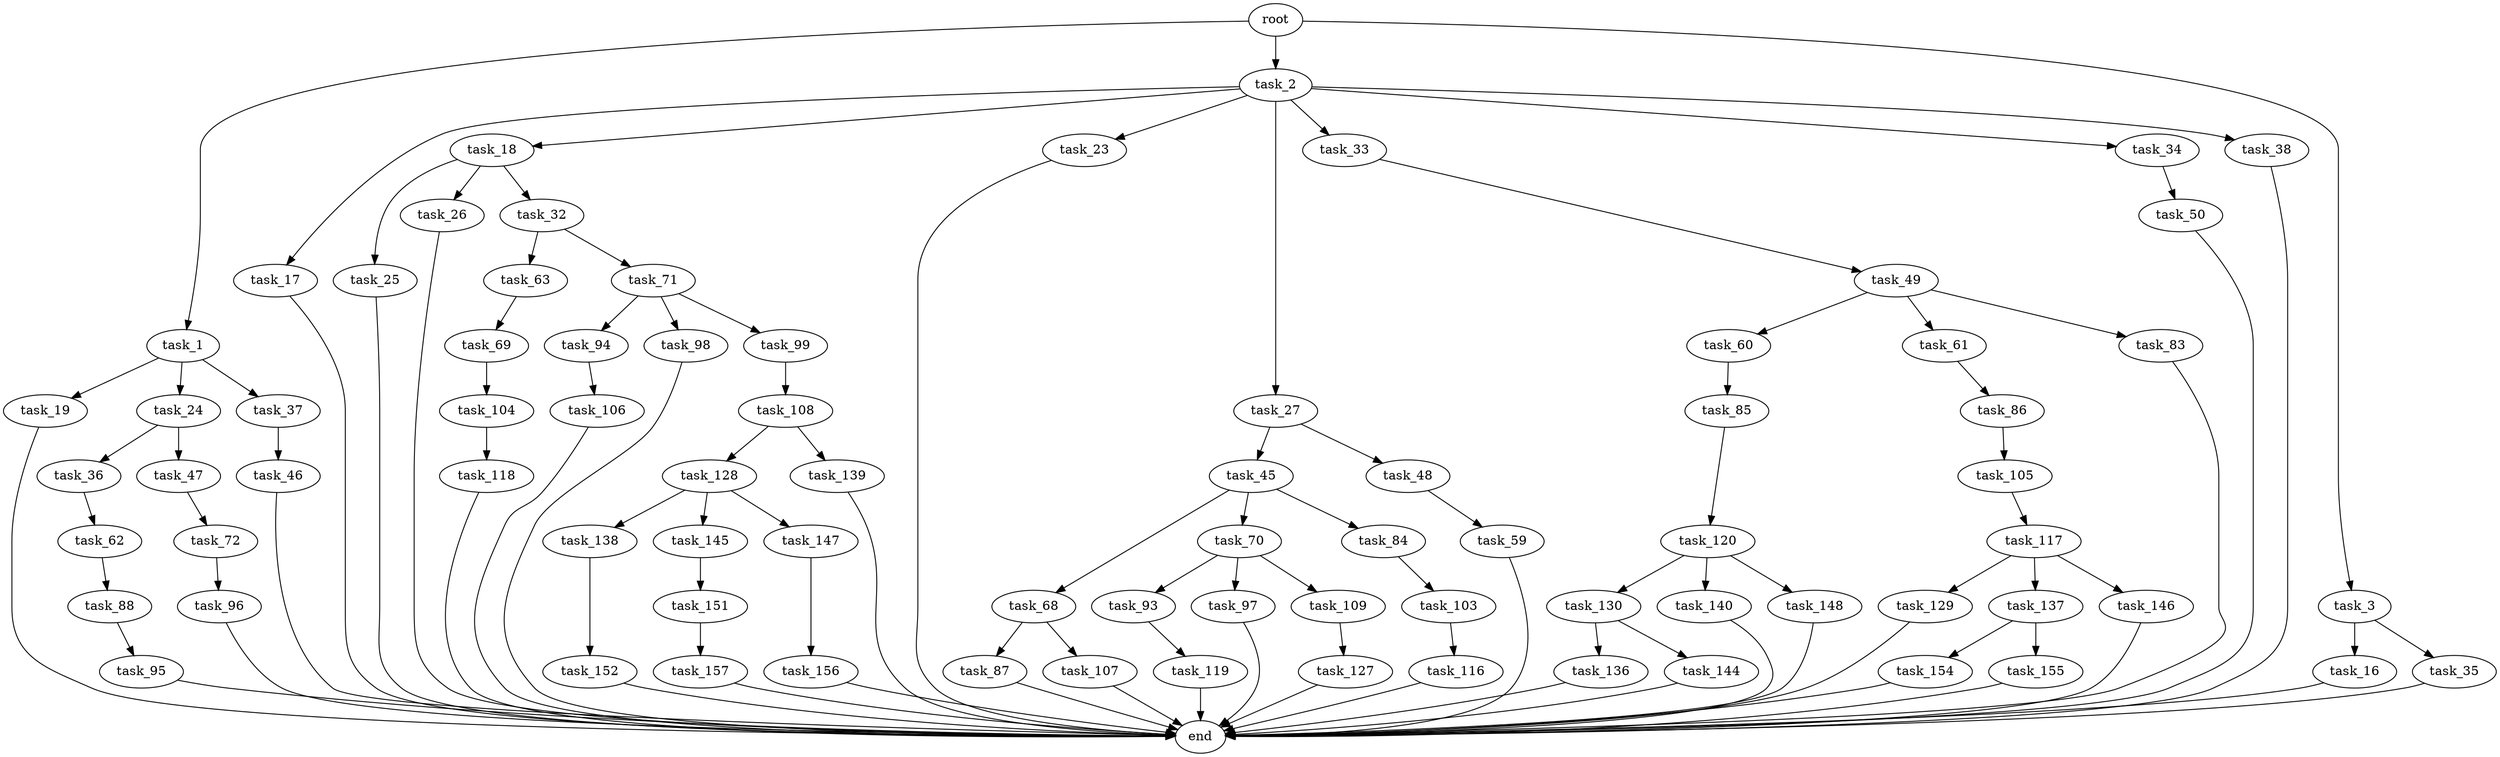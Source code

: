 digraph G {
  root [size="0.000000"];
  task_1 [size="333024166783.000000"];
  task_2 [size="25950757094.000000"];
  task_3 [size="7733680402.000000"];
  task_19 [size="10040978834.000000"];
  task_24 [size="28991029248.000000"];
  task_37 [size="41620909669.000000"];
  task_17 [size="1379044000.000000"];
  task_18 [size="28991029248.000000"];
  task_23 [size="127188614020.000000"];
  task_27 [size="9965697209.000000"];
  task_33 [size="1073741824000.000000"];
  task_34 [size="8589934592.000000"];
  task_38 [size="765609858.000000"];
  task_16 [size="1812103487.000000"];
  task_35 [size="549755813888.000000"];
  end [size="0.000000"];
  task_25 [size="21061283768.000000"];
  task_26 [size="549755813888.000000"];
  task_32 [size="1073741824000.000000"];
  task_36 [size="1073741824000.000000"];
  task_47 [size="231928233984.000000"];
  task_45 [size="1056024095403.000000"];
  task_48 [size="89671334656.000000"];
  task_63 [size="101748765336.000000"];
  task_71 [size="8102946284.000000"];
  task_49 [size="782757789696.000000"];
  task_50 [size="28991029248.000000"];
  task_62 [size="190352545073.000000"];
  task_46 [size="782757789696.000000"];
  task_68 [size="134217728000.000000"];
  task_70 [size="26426850982.000000"];
  task_84 [size="68719476736.000000"];
  task_72 [size="1740541425.000000"];
  task_59 [size="87616157733.000000"];
  task_60 [size="3005496084.000000"];
  task_61 [size="10168571457.000000"];
  task_83 [size="188175423936.000000"];
  task_85 [size="4987723357.000000"];
  task_86 [size="12866556964.000000"];
  task_88 [size="859863281.000000"];
  task_69 [size="131272693884.000000"];
  task_87 [size="2001387096.000000"];
  task_107 [size="3720308087.000000"];
  task_104 [size="37996288481.000000"];
  task_93 [size="8157410194.000000"];
  task_97 [size="1512753889.000000"];
  task_109 [size="8589934592.000000"];
  task_94 [size="30136699078.000000"];
  task_98 [size="68719476736.000000"];
  task_99 [size="19801486901.000000"];
  task_96 [size="68719476736.000000"];
  task_103 [size="110046434773.000000"];
  task_120 [size="68719476736.000000"];
  task_105 [size="1073741824000.000000"];
  task_95 [size="97789781610.000000"];
  task_119 [size="1073741824000.000000"];
  task_106 [size="44465292531.000000"];
  task_108 [size="2420805560.000000"];
  task_116 [size="68719476736.000000"];
  task_118 [size="23867626931.000000"];
  task_117 [size="231928233984.000000"];
  task_128 [size="1073741824000.000000"];
  task_139 [size="20438261890.000000"];
  task_127 [size="782757789696.000000"];
  task_129 [size="28991029248.000000"];
  task_137 [size="8589934592.000000"];
  task_146 [size="36714288377.000000"];
  task_130 [size="368293445632.000000"];
  task_140 [size="44933213042.000000"];
  task_148 [size="407415825852.000000"];
  task_138 [size="3544412052.000000"];
  task_145 [size="28991029248.000000"];
  task_147 [size="4102306957.000000"];
  task_136 [size="1069304305794.000000"];
  task_144 [size="549755813888.000000"];
  task_154 [size="99716420556.000000"];
  task_155 [size="21698493310.000000"];
  task_152 [size="42431496106.000000"];
  task_151 [size="903913393.000000"];
  task_156 [size="80585803812.000000"];
  task_157 [size="782757789696.000000"];

  root -> task_1 [size="1.000000"];
  root -> task_2 [size="1.000000"];
  root -> task_3 [size="1.000000"];
  task_1 -> task_19 [size="838860800.000000"];
  task_1 -> task_24 [size="838860800.000000"];
  task_1 -> task_37 [size="838860800.000000"];
  task_2 -> task_17 [size="838860800.000000"];
  task_2 -> task_18 [size="838860800.000000"];
  task_2 -> task_23 [size="838860800.000000"];
  task_2 -> task_27 [size="838860800.000000"];
  task_2 -> task_33 [size="838860800.000000"];
  task_2 -> task_34 [size="838860800.000000"];
  task_2 -> task_38 [size="838860800.000000"];
  task_3 -> task_16 [size="301989888.000000"];
  task_3 -> task_35 [size="301989888.000000"];
  task_19 -> end [size="1.000000"];
  task_24 -> task_36 [size="75497472.000000"];
  task_24 -> task_47 [size="75497472.000000"];
  task_37 -> task_46 [size="838860800.000000"];
  task_17 -> end [size="1.000000"];
  task_18 -> task_25 [size="75497472.000000"];
  task_18 -> task_26 [size="75497472.000000"];
  task_18 -> task_32 [size="75497472.000000"];
  task_23 -> end [size="1.000000"];
  task_27 -> task_45 [size="209715200.000000"];
  task_27 -> task_48 [size="209715200.000000"];
  task_33 -> task_49 [size="838860800.000000"];
  task_34 -> task_50 [size="33554432.000000"];
  task_38 -> end [size="1.000000"];
  task_16 -> end [size="1.000000"];
  task_35 -> end [size="1.000000"];
  task_25 -> end [size="1.000000"];
  task_26 -> end [size="1.000000"];
  task_32 -> task_63 [size="838860800.000000"];
  task_32 -> task_71 [size="838860800.000000"];
  task_36 -> task_62 [size="838860800.000000"];
  task_47 -> task_72 [size="301989888.000000"];
  task_45 -> task_68 [size="838860800.000000"];
  task_45 -> task_70 [size="838860800.000000"];
  task_45 -> task_84 [size="838860800.000000"];
  task_48 -> task_59 [size="301989888.000000"];
  task_63 -> task_69 [size="75497472.000000"];
  task_71 -> task_94 [size="209715200.000000"];
  task_71 -> task_98 [size="209715200.000000"];
  task_71 -> task_99 [size="209715200.000000"];
  task_49 -> task_60 [size="679477248.000000"];
  task_49 -> task_61 [size="679477248.000000"];
  task_49 -> task_83 [size="679477248.000000"];
  task_50 -> end [size="1.000000"];
  task_62 -> task_88 [size="411041792.000000"];
  task_46 -> end [size="1.000000"];
  task_68 -> task_87 [size="209715200.000000"];
  task_68 -> task_107 [size="209715200.000000"];
  task_70 -> task_93 [size="679477248.000000"];
  task_70 -> task_97 [size="679477248.000000"];
  task_70 -> task_109 [size="679477248.000000"];
  task_84 -> task_103 [size="134217728.000000"];
  task_72 -> task_96 [size="75497472.000000"];
  task_59 -> end [size="1.000000"];
  task_60 -> task_85 [size="75497472.000000"];
  task_61 -> task_86 [size="33554432.000000"];
  task_83 -> end [size="1.000000"];
  task_85 -> task_120 [size="134217728.000000"];
  task_86 -> task_105 [size="411041792.000000"];
  task_88 -> task_95 [size="75497472.000000"];
  task_69 -> task_104 [size="134217728.000000"];
  task_87 -> end [size="1.000000"];
  task_107 -> end [size="1.000000"];
  task_104 -> task_118 [size="75497472.000000"];
  task_93 -> task_119 [size="411041792.000000"];
  task_97 -> end [size="1.000000"];
  task_109 -> task_127 [size="33554432.000000"];
  task_94 -> task_106 [size="679477248.000000"];
  task_98 -> end [size="1.000000"];
  task_99 -> task_108 [size="411041792.000000"];
  task_96 -> end [size="1.000000"];
  task_103 -> task_116 [size="301989888.000000"];
  task_120 -> task_130 [size="134217728.000000"];
  task_120 -> task_140 [size="134217728.000000"];
  task_120 -> task_148 [size="134217728.000000"];
  task_105 -> task_117 [size="838860800.000000"];
  task_95 -> end [size="1.000000"];
  task_119 -> end [size="1.000000"];
  task_106 -> end [size="1.000000"];
  task_108 -> task_128 [size="134217728.000000"];
  task_108 -> task_139 [size="134217728.000000"];
  task_116 -> end [size="1.000000"];
  task_118 -> end [size="1.000000"];
  task_117 -> task_129 [size="301989888.000000"];
  task_117 -> task_137 [size="301989888.000000"];
  task_117 -> task_146 [size="301989888.000000"];
  task_128 -> task_138 [size="838860800.000000"];
  task_128 -> task_145 [size="838860800.000000"];
  task_128 -> task_147 [size="838860800.000000"];
  task_139 -> end [size="1.000000"];
  task_127 -> end [size="1.000000"];
  task_129 -> end [size="1.000000"];
  task_137 -> task_154 [size="33554432.000000"];
  task_137 -> task_155 [size="33554432.000000"];
  task_146 -> end [size="1.000000"];
  task_130 -> task_136 [size="411041792.000000"];
  task_130 -> task_144 [size="411041792.000000"];
  task_140 -> end [size="1.000000"];
  task_148 -> end [size="1.000000"];
  task_138 -> task_152 [size="75497472.000000"];
  task_145 -> task_151 [size="75497472.000000"];
  task_147 -> task_156 [size="75497472.000000"];
  task_136 -> end [size="1.000000"];
  task_144 -> end [size="1.000000"];
  task_154 -> end [size="1.000000"];
  task_155 -> end [size="1.000000"];
  task_152 -> end [size="1.000000"];
  task_151 -> task_157 [size="75497472.000000"];
  task_156 -> end [size="1.000000"];
  task_157 -> end [size="1.000000"];
}
